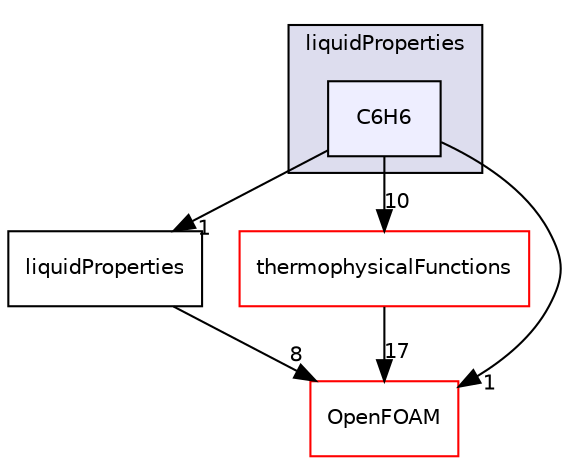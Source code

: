 digraph "src/thermophysicalModels/properties/liquidProperties/C6H6" {
  bgcolor=transparent;
  compound=true
  node [ fontsize="10", fontname="Helvetica"];
  edge [ labelfontsize="10", labelfontname="Helvetica"];
  subgraph clusterdir_bfc4847ad5382b13ef47be8e41a5ff58 {
    graph [ bgcolor="#ddddee", pencolor="black", label="liquidProperties" fontname="Helvetica", fontsize="10", URL="dir_bfc4847ad5382b13ef47be8e41a5ff58.html"]
  dir_43b2c95e955d05365a873aa3477c5153 [shape=box, label="C6H6", style="filled", fillcolor="#eeeeff", pencolor="black", URL="dir_43b2c95e955d05365a873aa3477c5153.html"];
  }
  dir_f264eb281aea58a95d7000fded14adc7 [shape=box label="liquidProperties" URL="dir_f264eb281aea58a95d7000fded14adc7.html"];
  dir_05d20c15c5fbf8a8f07c4f897848dece [shape=box label="thermophysicalFunctions" color="red" URL="dir_05d20c15c5fbf8a8f07c4f897848dece.html"];
  dir_c5473ff19b20e6ec4dfe5c310b3778a8 [shape=box label="OpenFOAM" color="red" URL="dir_c5473ff19b20e6ec4dfe5c310b3778a8.html"];
  dir_f264eb281aea58a95d7000fded14adc7->dir_c5473ff19b20e6ec4dfe5c310b3778a8 [headlabel="8", labeldistance=1.5 headhref="dir_002840_001896.html"];
  dir_43b2c95e955d05365a873aa3477c5153->dir_f264eb281aea58a95d7000fded14adc7 [headlabel="1", labeldistance=1.5 headhref="dir_002828_002840.html"];
  dir_43b2c95e955d05365a873aa3477c5153->dir_05d20c15c5fbf8a8f07c4f897848dece [headlabel="10", labeldistance=1.5 headhref="dir_002828_002985.html"];
  dir_43b2c95e955d05365a873aa3477c5153->dir_c5473ff19b20e6ec4dfe5c310b3778a8 [headlabel="1", labeldistance=1.5 headhref="dir_002828_001896.html"];
  dir_05d20c15c5fbf8a8f07c4f897848dece->dir_c5473ff19b20e6ec4dfe5c310b3778a8 [headlabel="17", labeldistance=1.5 headhref="dir_002985_001896.html"];
}
